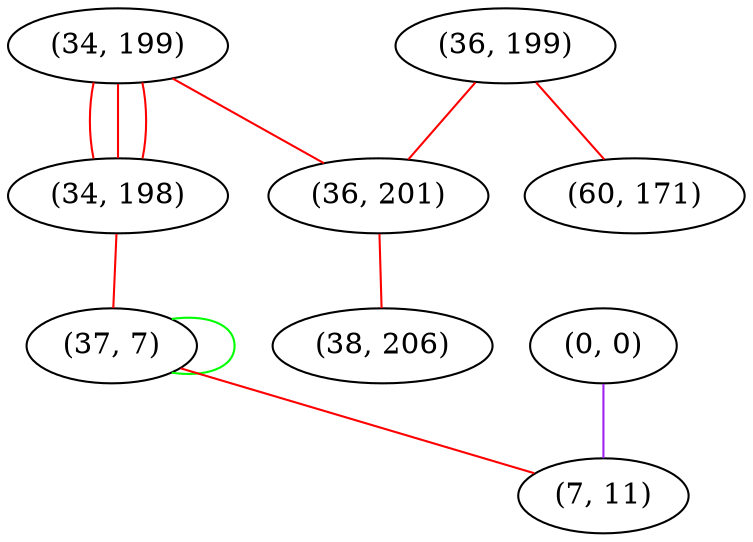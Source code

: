 graph "" {
"(34, 199)";
"(36, 199)";
"(34, 198)";
"(36, 201)";
"(60, 171)";
"(37, 7)";
"(0, 0)";
"(7, 11)";
"(38, 206)";
"(34, 199)" -- "(34, 198)"  [color=red, key=0, weight=1];
"(34, 199)" -- "(34, 198)"  [color=red, key=1, weight=1];
"(34, 199)" -- "(34, 198)"  [color=red, key=2, weight=1];
"(34, 199)" -- "(36, 201)"  [color=red, key=0, weight=1];
"(36, 199)" -- "(36, 201)"  [color=red, key=0, weight=1];
"(36, 199)" -- "(60, 171)"  [color=red, key=0, weight=1];
"(34, 198)" -- "(37, 7)"  [color=red, key=0, weight=1];
"(36, 201)" -- "(38, 206)"  [color=red, key=0, weight=1];
"(37, 7)" -- "(37, 7)"  [color=green, key=0, weight=2];
"(37, 7)" -- "(7, 11)"  [color=red, key=0, weight=1];
"(0, 0)" -- "(7, 11)"  [color=purple, key=0, weight=4];
}
